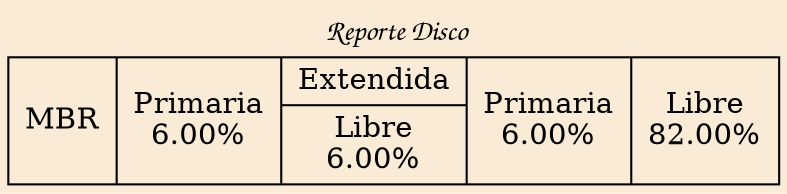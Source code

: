 digraph grid {bgcolor="antiquewhite" fontname="Comic Sans MS " label=" Reporte Disco"Alayout=dot labelloc = "t"edge [weigth=1000 style=dashed color=red4 dir = "both" arrowtail="open" arrowhead="open"]node[shape=record, color=black]a0[label="MBR|Primaria\n6.00%\n|{Extendida|Libre\n6.00%\n}|Primaria\n6.00%\n|Libre\n82.00%\n"];
}